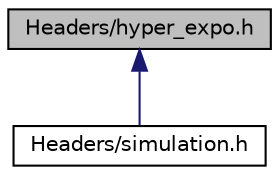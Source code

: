 digraph "Headers/hyper_expo.h"
{
  edge [fontname="Helvetica",fontsize="10",labelfontname="Helvetica",labelfontsize="10"];
  node [fontname="Helvetica",fontsize="10",shape=record];
  Node1 [label="Headers/hyper_expo.h",height=0.2,width=0.4,color="black", fillcolor="grey75", style="filled", fontcolor="black"];
  Node1 -> Node2 [dir="back",color="midnightblue",fontsize="10",style="solid",fontname="Helvetica"];
  Node2 [label="Headers/simulation.h",height=0.2,width=0.4,color="black", fillcolor="white", style="filled",URL="$simulation_8h.html",tooltip="Header du fichier principal contenant les fonctions et structures necessaires au main. "];
}
